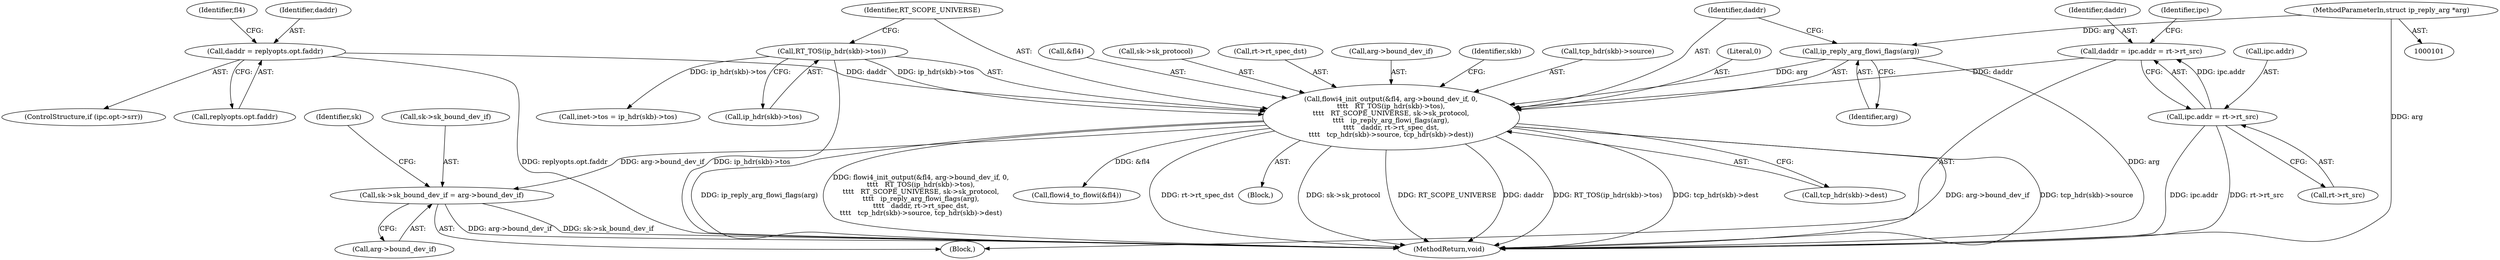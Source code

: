 digraph "0_linux_f6d8bd051c391c1c0458a30b2a7abcd939329259_23@pointer" {
"1000248" [label="(Call,sk->sk_bound_dev_if = arg->bound_dev_if)"];
"1000177" [label="(Call,flowi4_init_output(&fl4, arg->bound_dev_if, 0,\n\t\t\t\t   RT_TOS(ip_hdr(skb)->tos),\n\t\t\t\t   RT_SCOPE_UNIVERSE, sk->sk_protocol,\n\t\t\t\t   ip_reply_arg_flowi_flags(arg),\n\t\t\t\t   daddr, rt->rt_spec_dst,\n\t\t\t\t   tcp_hdr(skb)->source, tcp_hdr(skb)->dest))"];
"1000184" [label="(Call,RT_TOS(ip_hdr(skb)->tos))"];
"1000193" [label="(Call,ip_reply_arg_flowi_flags(arg))"];
"1000104" [label="(MethodParameterIn,struct ip_reply_arg *arg)"];
"1000168" [label="(Call,daddr = replyopts.opt.faddr)"];
"1000128" [label="(Call,daddr = ipc.addr = rt->rt_src)"];
"1000130" [label="(Call,ipc.addr = rt->rt_src)"];
"1000209" [label="(Call,flowi4_to_flowi(&fl4))"];
"1000190" [label="(Call,sk->sk_protocol)"];
"1000177" [label="(Call,flowi4_init_output(&fl4, arg->bound_dev_if, 0,\n\t\t\t\t   RT_TOS(ip_hdr(skb)->tos),\n\t\t\t\t   RT_SCOPE_UNIVERSE, sk->sk_protocol,\n\t\t\t\t   ip_reply_arg_flowi_flags(arg),\n\t\t\t\t   daddr, rt->rt_spec_dst,\n\t\t\t\t   tcp_hdr(skb)->source, tcp_hdr(skb)->dest))"];
"1000194" [label="(Identifier,arg)"];
"1000128" [label="(Call,daddr = ipc.addr = rt->rt_src)"];
"1000168" [label="(Call,daddr = replyopts.opt.faddr)"];
"1000134" [label="(Call,rt->rt_src)"];
"1000184" [label="(Call,RT_TOS(ip_hdr(skb)->tos))"];
"1000252" [label="(Call,arg->bound_dev_if)"];
"1000203" [label="(Call,tcp_hdr(skb)->dest)"];
"1000195" [label="(Identifier,daddr)"];
"1000256" [label="(Identifier,sk)"];
"1000162" [label="(ControlStructure,if (ipc.opt->srr))"];
"1000129" [label="(Identifier,daddr)"];
"1000183" [label="(Literal,0)"];
"1000178" [label="(Call,&fl4)"];
"1000130" [label="(Call,ipc.addr = rt->rt_src)"];
"1000248" [label="(Call,sk->sk_bound_dev_if = arg->bound_dev_if)"];
"1000249" [label="(Call,sk->sk_bound_dev_if)"];
"1000189" [label="(Identifier,RT_SCOPE_UNIVERSE)"];
"1000170" [label="(Call,replyopts.opt.faddr)"];
"1000106" [label="(Block,)"];
"1000139" [label="(Identifier,ipc)"];
"1000175" [label="(Block,)"];
"1000196" [label="(Call,rt->rt_spec_dst)"];
"1000180" [label="(Call,arg->bound_dev_if)"];
"1000225" [label="(Call,inet->tos = ip_hdr(skb)->tos)"];
"1000208" [label="(Identifier,skb)"];
"1000179" [label="(Identifier,fl4)"];
"1000193" [label="(Call,ip_reply_arg_flowi_flags(arg))"];
"1000316" [label="(MethodReturn,void)"];
"1000131" [label="(Call,ipc.addr)"];
"1000104" [label="(MethodParameterIn,struct ip_reply_arg *arg)"];
"1000185" [label="(Call,ip_hdr(skb)->tos)"];
"1000199" [label="(Call,tcp_hdr(skb)->source)"];
"1000169" [label="(Identifier,daddr)"];
"1000248" -> "1000106"  [label="AST: "];
"1000248" -> "1000252"  [label="CFG: "];
"1000249" -> "1000248"  [label="AST: "];
"1000252" -> "1000248"  [label="AST: "];
"1000256" -> "1000248"  [label="CFG: "];
"1000248" -> "1000316"  [label="DDG: arg->bound_dev_if"];
"1000248" -> "1000316"  [label="DDG: sk->sk_bound_dev_if"];
"1000177" -> "1000248"  [label="DDG: arg->bound_dev_if"];
"1000177" -> "1000175"  [label="AST: "];
"1000177" -> "1000203"  [label="CFG: "];
"1000178" -> "1000177"  [label="AST: "];
"1000180" -> "1000177"  [label="AST: "];
"1000183" -> "1000177"  [label="AST: "];
"1000184" -> "1000177"  [label="AST: "];
"1000189" -> "1000177"  [label="AST: "];
"1000190" -> "1000177"  [label="AST: "];
"1000193" -> "1000177"  [label="AST: "];
"1000195" -> "1000177"  [label="AST: "];
"1000196" -> "1000177"  [label="AST: "];
"1000199" -> "1000177"  [label="AST: "];
"1000203" -> "1000177"  [label="AST: "];
"1000208" -> "1000177"  [label="CFG: "];
"1000177" -> "1000316"  [label="DDG: sk->sk_protocol"];
"1000177" -> "1000316"  [label="DDG: RT_SCOPE_UNIVERSE"];
"1000177" -> "1000316"  [label="DDG: daddr"];
"1000177" -> "1000316"  [label="DDG: RT_TOS(ip_hdr(skb)->tos)"];
"1000177" -> "1000316"  [label="DDG: tcp_hdr(skb)->dest"];
"1000177" -> "1000316"  [label="DDG: arg->bound_dev_if"];
"1000177" -> "1000316"  [label="DDG: tcp_hdr(skb)->source"];
"1000177" -> "1000316"  [label="DDG: ip_reply_arg_flowi_flags(arg)"];
"1000177" -> "1000316"  [label="DDG: flowi4_init_output(&fl4, arg->bound_dev_if, 0,\n\t\t\t\t   RT_TOS(ip_hdr(skb)->tos),\n\t\t\t\t   RT_SCOPE_UNIVERSE, sk->sk_protocol,\n\t\t\t\t   ip_reply_arg_flowi_flags(arg),\n\t\t\t\t   daddr, rt->rt_spec_dst,\n\t\t\t\t   tcp_hdr(skb)->source, tcp_hdr(skb)->dest)"];
"1000177" -> "1000316"  [label="DDG: rt->rt_spec_dst"];
"1000184" -> "1000177"  [label="DDG: ip_hdr(skb)->tos"];
"1000193" -> "1000177"  [label="DDG: arg"];
"1000168" -> "1000177"  [label="DDG: daddr"];
"1000128" -> "1000177"  [label="DDG: daddr"];
"1000177" -> "1000209"  [label="DDG: &fl4"];
"1000184" -> "1000185"  [label="CFG: "];
"1000185" -> "1000184"  [label="AST: "];
"1000189" -> "1000184"  [label="CFG: "];
"1000184" -> "1000316"  [label="DDG: ip_hdr(skb)->tos"];
"1000184" -> "1000225"  [label="DDG: ip_hdr(skb)->tos"];
"1000193" -> "1000194"  [label="CFG: "];
"1000194" -> "1000193"  [label="AST: "];
"1000195" -> "1000193"  [label="CFG: "];
"1000193" -> "1000316"  [label="DDG: arg"];
"1000104" -> "1000193"  [label="DDG: arg"];
"1000104" -> "1000101"  [label="AST: "];
"1000104" -> "1000316"  [label="DDG: arg"];
"1000168" -> "1000162"  [label="AST: "];
"1000168" -> "1000170"  [label="CFG: "];
"1000169" -> "1000168"  [label="AST: "];
"1000170" -> "1000168"  [label="AST: "];
"1000179" -> "1000168"  [label="CFG: "];
"1000168" -> "1000316"  [label="DDG: replyopts.opt.faddr"];
"1000128" -> "1000106"  [label="AST: "];
"1000128" -> "1000130"  [label="CFG: "];
"1000129" -> "1000128"  [label="AST: "];
"1000130" -> "1000128"  [label="AST: "];
"1000139" -> "1000128"  [label="CFG: "];
"1000130" -> "1000128"  [label="DDG: ipc.addr"];
"1000130" -> "1000134"  [label="CFG: "];
"1000131" -> "1000130"  [label="AST: "];
"1000134" -> "1000130"  [label="AST: "];
"1000130" -> "1000316"  [label="DDG: rt->rt_src"];
"1000130" -> "1000316"  [label="DDG: ipc.addr"];
}

